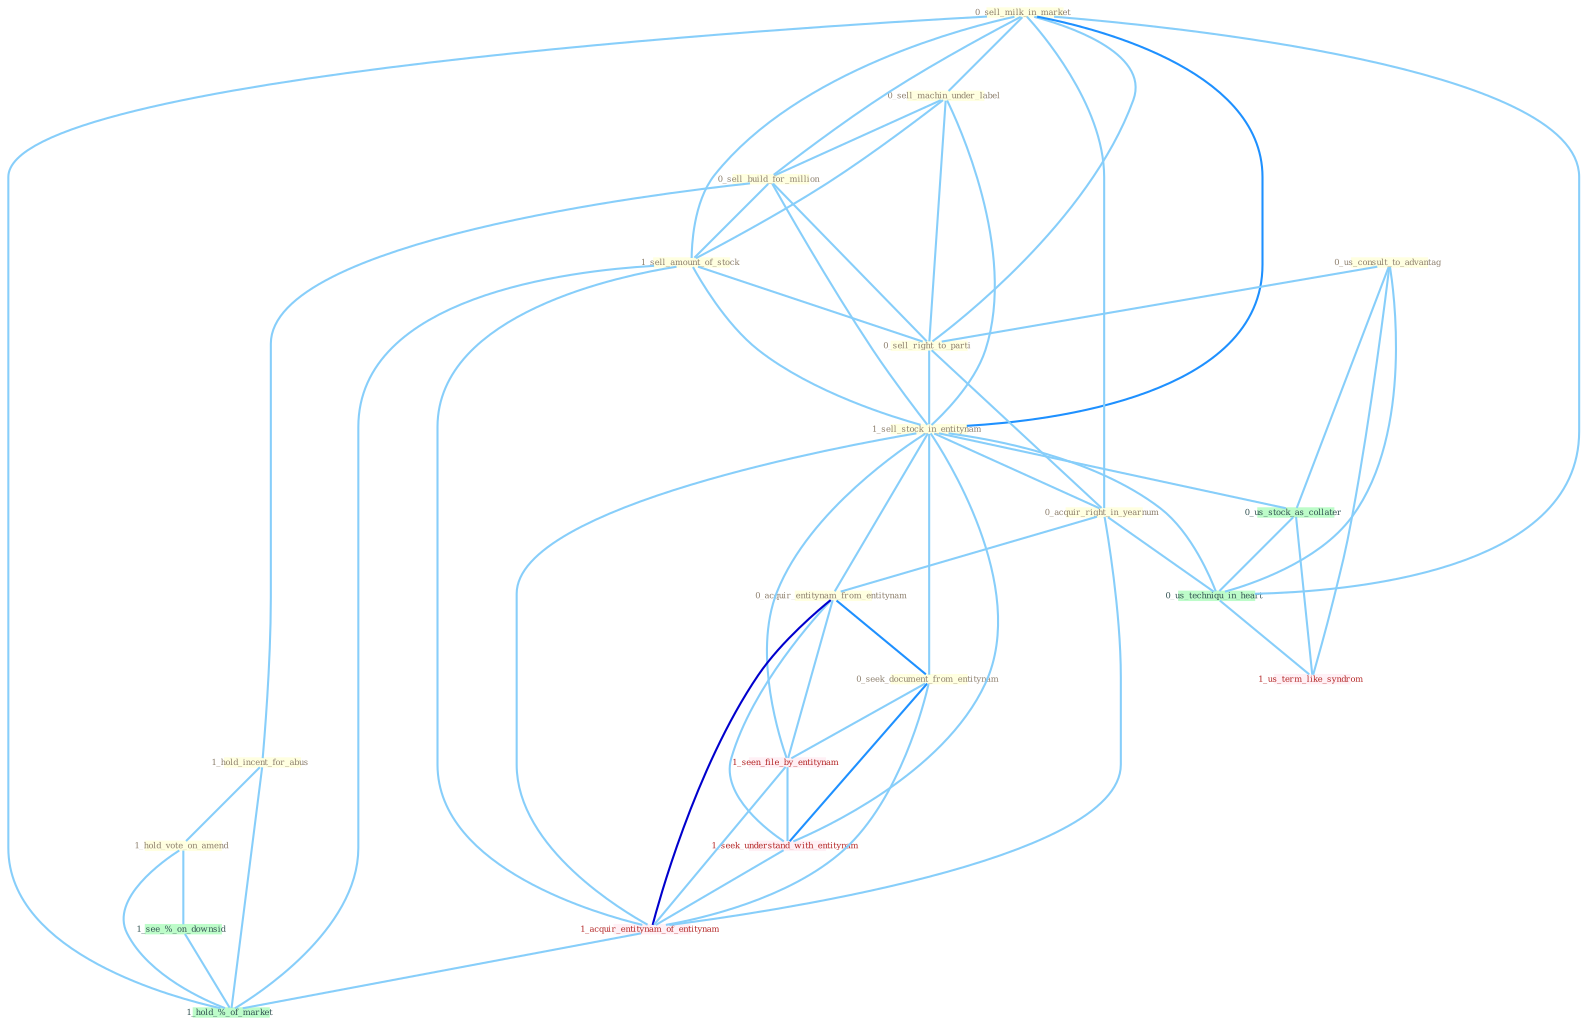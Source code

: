 Graph G{ 
    node
    [shape=polygon,style=filled,width=.5,height=.06,color="#BDFCC9",fixedsize=true,fontsize=4,
    fontcolor="#2f4f4f"];
    {node
    [color="#ffffe0", fontcolor="#8b7d6b"] "0_sell_milk_in_market " "0_sell_machin_under_label " "0_us_consult_to_advantag " "0_sell_build_for_million " "1_sell_amount_of_stock " "0_sell_right_to_parti " "1_hold_incent_for_abus " "1_sell_stock_in_entitynam " "0_acquir_right_in_yearnum " "0_acquir_entitynam_from_entitynam " "0_seek_document_from_entitynam " "1_hold_vote_on_amend "}
{node [color="#fff0f5", fontcolor="#b22222"] "1_seen_file_by_entitynam " "1_seek_understand_with_entitynam " "1_acquir_entitynam_of_entitynam " "1_us_term_like_syndrom "}
edge [color="#B0E2FF"];

	"0_sell_milk_in_market " -- "0_sell_machin_under_label " [w="1", color="#87cefa" ];
	"0_sell_milk_in_market " -- "0_sell_build_for_million " [w="1", color="#87cefa" ];
	"0_sell_milk_in_market " -- "1_sell_amount_of_stock " [w="1", color="#87cefa" ];
	"0_sell_milk_in_market " -- "0_sell_right_to_parti " [w="1", color="#87cefa" ];
	"0_sell_milk_in_market " -- "1_sell_stock_in_entitynam " [w="2", color="#1e90ff" , len=0.8];
	"0_sell_milk_in_market " -- "0_acquir_right_in_yearnum " [w="1", color="#87cefa" ];
	"0_sell_milk_in_market " -- "0_us_techniqu_in_heart " [w="1", color="#87cefa" ];
	"0_sell_milk_in_market " -- "1_hold_%_of_market " [w="1", color="#87cefa" ];
	"0_sell_machin_under_label " -- "0_sell_build_for_million " [w="1", color="#87cefa" ];
	"0_sell_machin_under_label " -- "1_sell_amount_of_stock " [w="1", color="#87cefa" ];
	"0_sell_machin_under_label " -- "0_sell_right_to_parti " [w="1", color="#87cefa" ];
	"0_sell_machin_under_label " -- "1_sell_stock_in_entitynam " [w="1", color="#87cefa" ];
	"0_us_consult_to_advantag " -- "0_sell_right_to_parti " [w="1", color="#87cefa" ];
	"0_us_consult_to_advantag " -- "0_us_stock_as_collater " [w="1", color="#87cefa" ];
	"0_us_consult_to_advantag " -- "0_us_techniqu_in_heart " [w="1", color="#87cefa" ];
	"0_us_consult_to_advantag " -- "1_us_term_like_syndrom " [w="1", color="#87cefa" ];
	"0_sell_build_for_million " -- "1_sell_amount_of_stock " [w="1", color="#87cefa" ];
	"0_sell_build_for_million " -- "0_sell_right_to_parti " [w="1", color="#87cefa" ];
	"0_sell_build_for_million " -- "1_hold_incent_for_abus " [w="1", color="#87cefa" ];
	"0_sell_build_for_million " -- "1_sell_stock_in_entitynam " [w="1", color="#87cefa" ];
	"1_sell_amount_of_stock " -- "0_sell_right_to_parti " [w="1", color="#87cefa" ];
	"1_sell_amount_of_stock " -- "1_sell_stock_in_entitynam " [w="1", color="#87cefa" ];
	"1_sell_amount_of_stock " -- "1_acquir_entitynam_of_entitynam " [w="1", color="#87cefa" ];
	"1_sell_amount_of_stock " -- "1_hold_%_of_market " [w="1", color="#87cefa" ];
	"0_sell_right_to_parti " -- "1_sell_stock_in_entitynam " [w="1", color="#87cefa" ];
	"0_sell_right_to_parti " -- "0_acquir_right_in_yearnum " [w="1", color="#87cefa" ];
	"1_hold_incent_for_abus " -- "1_hold_vote_on_amend " [w="1", color="#87cefa" ];
	"1_hold_incent_for_abus " -- "1_hold_%_of_market " [w="1", color="#87cefa" ];
	"1_sell_stock_in_entitynam " -- "0_acquir_right_in_yearnum " [w="1", color="#87cefa" ];
	"1_sell_stock_in_entitynam " -- "0_acquir_entitynam_from_entitynam " [w="1", color="#87cefa" ];
	"1_sell_stock_in_entitynam " -- "0_seek_document_from_entitynam " [w="1", color="#87cefa" ];
	"1_sell_stock_in_entitynam " -- "1_seen_file_by_entitynam " [w="1", color="#87cefa" ];
	"1_sell_stock_in_entitynam " -- "0_us_stock_as_collater " [w="1", color="#87cefa" ];
	"1_sell_stock_in_entitynam " -- "1_seek_understand_with_entitynam " [w="1", color="#87cefa" ];
	"1_sell_stock_in_entitynam " -- "1_acquir_entitynam_of_entitynam " [w="1", color="#87cefa" ];
	"1_sell_stock_in_entitynam " -- "0_us_techniqu_in_heart " [w="1", color="#87cefa" ];
	"0_acquir_right_in_yearnum " -- "0_acquir_entitynam_from_entitynam " [w="1", color="#87cefa" ];
	"0_acquir_right_in_yearnum " -- "1_acquir_entitynam_of_entitynam " [w="1", color="#87cefa" ];
	"0_acquir_right_in_yearnum " -- "0_us_techniqu_in_heart " [w="1", color="#87cefa" ];
	"0_acquir_entitynam_from_entitynam " -- "0_seek_document_from_entitynam " [w="2", color="#1e90ff" , len=0.8];
	"0_acquir_entitynam_from_entitynam " -- "1_seen_file_by_entitynam " [w="1", color="#87cefa" ];
	"0_acquir_entitynam_from_entitynam " -- "1_seek_understand_with_entitynam " [w="1", color="#87cefa" ];
	"0_acquir_entitynam_from_entitynam " -- "1_acquir_entitynam_of_entitynam " [w="3", color="#0000cd" , len=0.6];
	"0_seek_document_from_entitynam " -- "1_seen_file_by_entitynam " [w="1", color="#87cefa" ];
	"0_seek_document_from_entitynam " -- "1_seek_understand_with_entitynam " [w="2", color="#1e90ff" , len=0.8];
	"0_seek_document_from_entitynam " -- "1_acquir_entitynam_of_entitynam " [w="1", color="#87cefa" ];
	"1_hold_vote_on_amend " -- "1_see_%_on_downsid " [w="1", color="#87cefa" ];
	"1_hold_vote_on_amend " -- "1_hold_%_of_market " [w="1", color="#87cefa" ];
	"1_seen_file_by_entitynam " -- "1_seek_understand_with_entitynam " [w="1", color="#87cefa" ];
	"1_seen_file_by_entitynam " -- "1_acquir_entitynam_of_entitynam " [w="1", color="#87cefa" ];
	"0_us_stock_as_collater " -- "0_us_techniqu_in_heart " [w="1", color="#87cefa" ];
	"0_us_stock_as_collater " -- "1_us_term_like_syndrom " [w="1", color="#87cefa" ];
	"1_seek_understand_with_entitynam " -- "1_acquir_entitynam_of_entitynam " [w="1", color="#87cefa" ];
	"1_acquir_entitynam_of_entitynam " -- "1_hold_%_of_market " [w="1", color="#87cefa" ];
	"0_us_techniqu_in_heart " -- "1_us_term_like_syndrom " [w="1", color="#87cefa" ];
	"1_see_%_on_downsid " -- "1_hold_%_of_market " [w="1", color="#87cefa" ];
}
